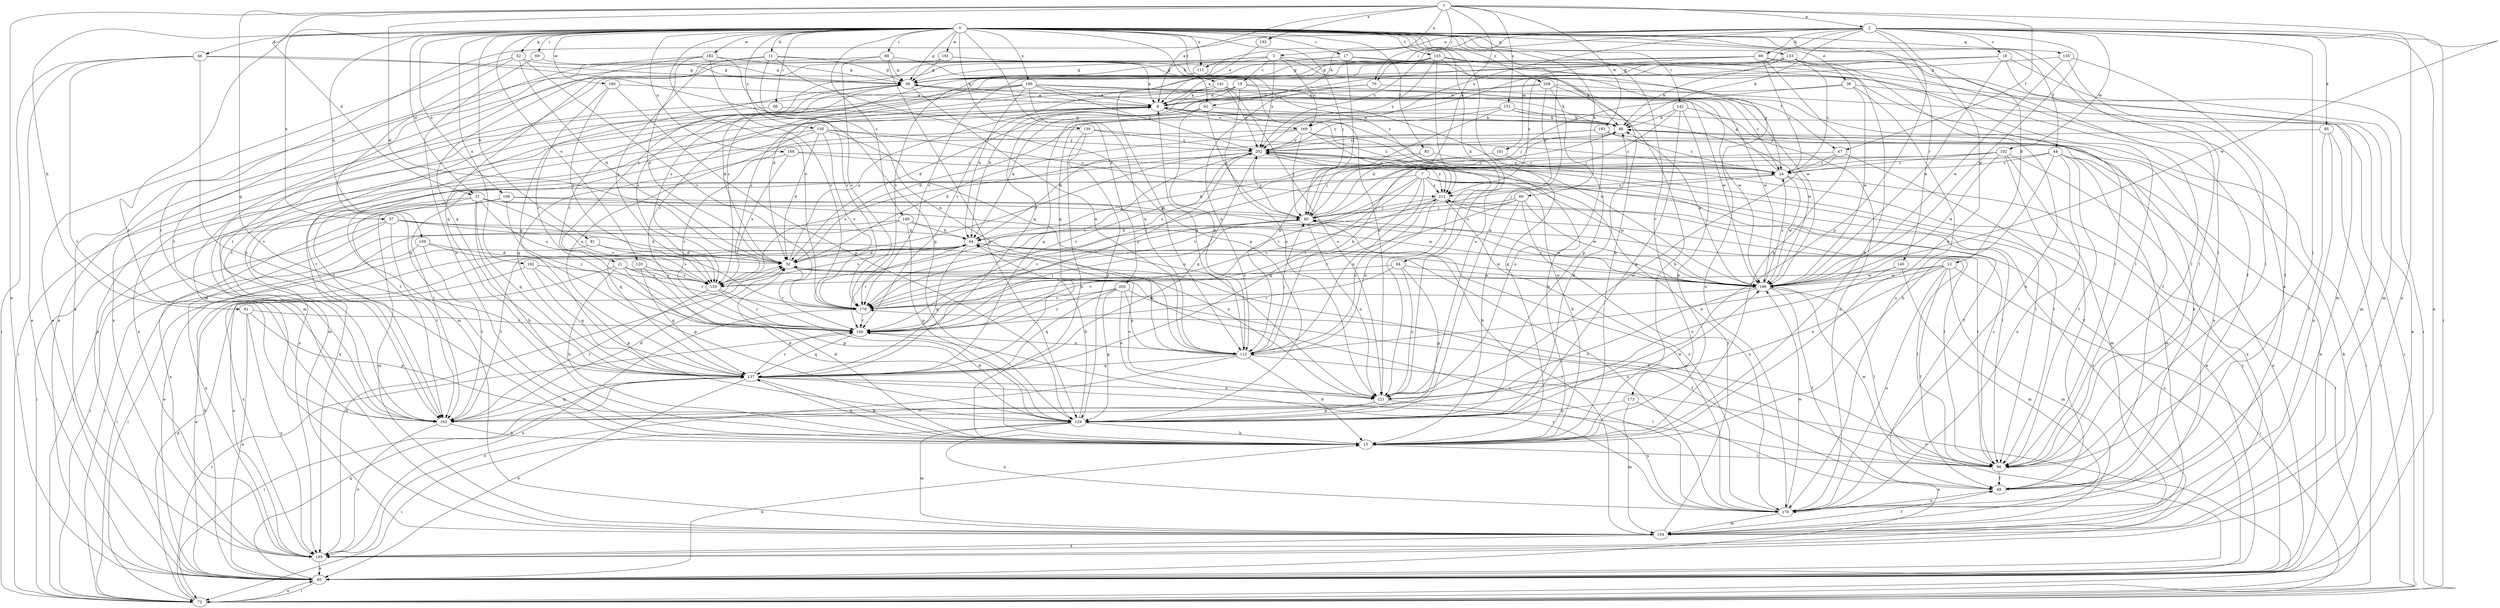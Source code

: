 strict digraph  {
0;
1;
2;
3;
7;
8;
11;
12;
15;
17;
18;
19;
21;
24;
31;
32;
36;
37;
40;
44;
46;
47;
48;
52;
56;
60;
61;
62;
64;
66;
68;
69;
70;
72;
80;
81;
84;
85;
86;
88;
93;
96;
101;
102;
104;
108;
109;
111;
112;
120;
121;
129;
130;
133;
135;
137;
141;
142;
145;
146;
149;
150;
151;
153;
155;
162;
168;
169;
170;
173;
178;
180;
181;
182;
183;
186;
190;
192;
193;
195;
202;
205;
208;
211;
0 -> 11  [label=b];
0 -> 12  [label=b];
0 -> 17  [label=c];
0 -> 31  [label=d];
0 -> 36  [label=e];
0 -> 37  [label=e];
0 -> 44  [label=f];
0 -> 46  [label=f];
0 -> 52  [label=g];
0 -> 56  [label=g];
0 -> 60  [label=h];
0 -> 61  [label=h];
0 -> 62  [label=h];
0 -> 66  [label=i];
0 -> 68  [label=i];
0 -> 69  [label=i];
0 -> 80  [label=j];
0 -> 81  [label=k];
0 -> 84  [label=k];
0 -> 93  [label=l];
0 -> 96  [label=l];
0 -> 108  [label=n];
0 -> 109  [label=n];
0 -> 111  [label=n];
0 -> 120  [label=o];
0 -> 121  [label=o];
0 -> 129  [label=p];
0 -> 130  [label=q];
0 -> 133  [label=q];
0 -> 135  [label=q];
0 -> 141  [label=r];
0 -> 142  [label=r];
0 -> 145  [label=r];
0 -> 149  [label=s];
0 -> 150  [label=s];
0 -> 155  [label=t];
0 -> 162  [label=t];
0 -> 168  [label=u];
0 -> 173  [label=v];
0 -> 178  [label=v];
0 -> 180  [label=w];
0 -> 181  [label=w];
0 -> 182  [label=w];
0 -> 190  [label=x];
0 -> 192  [label=x];
0 -> 205  [label=z];
0 -> 208  [label=z];
1 -> 2  [label=a];
1 -> 3  [label=a];
1 -> 7  [label=a];
1 -> 8  [label=a];
1 -> 31  [label=d];
1 -> 32  [label=d];
1 -> 40  [label=e];
1 -> 47  [label=f];
1 -> 70  [label=i];
1 -> 137  [label=q];
1 -> 151  [label=s];
1 -> 183  [label=w];
1 -> 186  [label=w];
1 -> 193  [label=x];
2 -> 15  [label=b];
2 -> 18  [label=c];
2 -> 40  [label=e];
2 -> 62  [label=h];
2 -> 70  [label=i];
2 -> 72  [label=i];
2 -> 85  [label=k];
2 -> 86  [label=k];
2 -> 88  [label=k];
2 -> 96  [label=l];
2 -> 101  [label=m];
2 -> 102  [label=m];
2 -> 111  [label=n];
2 -> 129  [label=p];
2 -> 162  [label=t];
2 -> 169  [label=u];
2 -> 186  [label=w];
2 -> 195  [label=x];
2 -> 202  [label=y];
3 -> 19  [label=c];
3 -> 21  [label=c];
3 -> 40  [label=e];
3 -> 47  [label=f];
3 -> 96  [label=l];
3 -> 112  [label=n];
3 -> 137  [label=q];
3 -> 169  [label=u];
3 -> 202  [label=y];
7 -> 15  [label=b];
7 -> 96  [label=l];
7 -> 112  [label=n];
7 -> 137  [label=q];
7 -> 146  [label=r];
7 -> 162  [label=t];
7 -> 178  [label=v];
7 -> 186  [label=w];
7 -> 195  [label=x];
7 -> 211  [label=z];
8 -> 88  [label=k];
8 -> 104  [label=m];
8 -> 162  [label=t];
8 -> 169  [label=u];
8 -> 186  [label=w];
8 -> 211  [label=z];
11 -> 56  [label=g];
11 -> 104  [label=m];
11 -> 129  [label=p];
11 -> 153  [label=s];
11 -> 178  [label=v];
11 -> 186  [label=w];
12 -> 48  [label=f];
12 -> 72  [label=i];
12 -> 104  [label=m];
12 -> 112  [label=n];
12 -> 121  [label=o];
12 -> 170  [label=u];
12 -> 178  [label=v];
12 -> 186  [label=w];
15 -> 32  [label=d];
15 -> 56  [label=g];
15 -> 96  [label=l];
15 -> 137  [label=q];
17 -> 24  [label=c];
17 -> 48  [label=f];
17 -> 56  [label=g];
17 -> 80  [label=j];
17 -> 153  [label=s];
18 -> 56  [label=g];
18 -> 72  [label=i];
18 -> 170  [label=u];
18 -> 178  [label=v];
18 -> 186  [label=w];
19 -> 8  [label=a];
19 -> 64  [label=h];
19 -> 88  [label=k];
19 -> 121  [label=o];
19 -> 162  [label=t];
19 -> 186  [label=w];
21 -> 15  [label=b];
21 -> 129  [label=p];
21 -> 153  [label=s];
21 -> 170  [label=u];
21 -> 178  [label=v];
21 -> 195  [label=x];
24 -> 56  [label=g];
24 -> 72  [label=i];
24 -> 80  [label=j];
24 -> 186  [label=w];
24 -> 211  [label=z];
31 -> 15  [label=b];
31 -> 72  [label=i];
31 -> 80  [label=j];
31 -> 96  [label=l];
31 -> 104  [label=m];
31 -> 137  [label=q];
31 -> 153  [label=s];
31 -> 178  [label=v];
32 -> 8  [label=a];
32 -> 121  [label=o];
32 -> 146  [label=r];
32 -> 186  [label=w];
36 -> 8  [label=a];
36 -> 40  [label=e];
36 -> 80  [label=j];
36 -> 170  [label=u];
36 -> 186  [label=w];
37 -> 32  [label=d];
37 -> 64  [label=h];
37 -> 72  [label=i];
37 -> 121  [label=o];
37 -> 162  [label=t];
37 -> 195  [label=x];
40 -> 15  [label=b];
40 -> 64  [label=h];
40 -> 72  [label=i];
40 -> 88  [label=k];
40 -> 137  [label=q];
40 -> 178  [label=v];
40 -> 202  [label=y];
40 -> 211  [label=z];
44 -> 15  [label=b];
44 -> 24  [label=c];
44 -> 40  [label=e];
44 -> 96  [label=l];
44 -> 104  [label=m];
44 -> 146  [label=r];
44 -> 170  [label=u];
46 -> 15  [label=b];
46 -> 40  [label=e];
46 -> 56  [label=g];
46 -> 72  [label=i];
46 -> 112  [label=n];
46 -> 162  [label=t];
47 -> 24  [label=c];
47 -> 96  [label=l];
47 -> 121  [label=o];
47 -> 162  [label=t];
48 -> 88  [label=k];
48 -> 170  [label=u];
52 -> 15  [label=b];
52 -> 32  [label=d];
52 -> 40  [label=e];
52 -> 56  [label=g];
52 -> 178  [label=v];
56 -> 8  [label=a];
56 -> 32  [label=d];
56 -> 112  [label=n];
56 -> 146  [label=r];
56 -> 153  [label=s];
60 -> 15  [label=b];
60 -> 80  [label=j];
60 -> 137  [label=q];
60 -> 146  [label=r];
60 -> 170  [label=u];
60 -> 186  [label=w];
61 -> 40  [label=e];
61 -> 129  [label=p];
61 -> 146  [label=r];
61 -> 195  [label=x];
62 -> 64  [label=h];
62 -> 80  [label=j];
62 -> 88  [label=k];
62 -> 112  [label=n];
62 -> 137  [label=q];
64 -> 32  [label=d];
64 -> 96  [label=l];
64 -> 137  [label=q];
64 -> 146  [label=r];
64 -> 153  [label=s];
64 -> 162  [label=t];
64 -> 170  [label=u];
64 -> 186  [label=w];
64 -> 195  [label=x];
66 -> 72  [label=i];
66 -> 88  [label=k];
68 -> 56  [label=g];
68 -> 121  [label=o];
68 -> 129  [label=p];
68 -> 178  [label=v];
68 -> 195  [label=x];
69 -> 15  [label=b];
69 -> 56  [label=g];
70 -> 8  [label=a];
70 -> 24  [label=c];
70 -> 112  [label=n];
72 -> 32  [label=d];
72 -> 40  [label=e];
72 -> 146  [label=r];
80 -> 64  [label=h];
80 -> 88  [label=k];
80 -> 121  [label=o];
80 -> 178  [label=v];
80 -> 186  [label=w];
80 -> 202  [label=y];
81 -> 32  [label=d];
81 -> 72  [label=i];
81 -> 153  [label=s];
84 -> 121  [label=o];
84 -> 129  [label=p];
84 -> 146  [label=r];
84 -> 153  [label=s];
84 -> 186  [label=w];
85 -> 48  [label=f];
85 -> 72  [label=i];
85 -> 170  [label=u];
85 -> 202  [label=y];
86 -> 15  [label=b];
86 -> 24  [label=c];
86 -> 56  [label=g];
86 -> 96  [label=l];
86 -> 104  [label=m];
86 -> 137  [label=q];
86 -> 146  [label=r];
86 -> 162  [label=t];
88 -> 8  [label=a];
88 -> 72  [label=i];
88 -> 202  [label=y];
93 -> 24  [label=c];
93 -> 80  [label=j];
93 -> 195  [label=x];
96 -> 32  [label=d];
96 -> 48  [label=f];
96 -> 186  [label=w];
96 -> 211  [label=z];
101 -> 24  [label=c];
101 -> 64  [label=h];
102 -> 24  [label=c];
102 -> 48  [label=f];
102 -> 104  [label=m];
102 -> 153  [label=s];
102 -> 178  [label=v];
102 -> 186  [label=w];
102 -> 195  [label=x];
104 -> 48  [label=f];
104 -> 80  [label=j];
104 -> 195  [label=x];
104 -> 202  [label=y];
108 -> 72  [label=i];
108 -> 80  [label=j];
108 -> 146  [label=r];
108 -> 186  [label=w];
108 -> 195  [label=x];
109 -> 32  [label=d];
109 -> 72  [label=i];
109 -> 129  [label=p];
109 -> 162  [label=t];
111 -> 15  [label=b];
111 -> 32  [label=d];
112 -> 8  [label=a];
112 -> 15  [label=b];
112 -> 64  [label=h];
112 -> 72  [label=i];
112 -> 80  [label=j];
112 -> 88  [label=k];
112 -> 137  [label=q];
112 -> 195  [label=x];
112 -> 211  [label=z];
120 -> 129  [label=p];
120 -> 137  [label=q];
120 -> 153  [label=s];
121 -> 129  [label=p];
121 -> 162  [label=t];
121 -> 170  [label=u];
129 -> 15  [label=b];
129 -> 64  [label=h];
129 -> 72  [label=i];
129 -> 88  [label=k];
129 -> 104  [label=m];
129 -> 170  [label=u];
130 -> 15  [label=b];
130 -> 24  [label=c];
130 -> 129  [label=p];
130 -> 137  [label=q];
130 -> 202  [label=y];
133 -> 15  [label=b];
133 -> 24  [label=c];
133 -> 56  [label=g];
133 -> 88  [label=k];
133 -> 96  [label=l];
133 -> 137  [label=q];
133 -> 170  [label=u];
133 -> 211  [label=z];
135 -> 48  [label=f];
135 -> 56  [label=g];
135 -> 96  [label=l];
135 -> 186  [label=w];
137 -> 8  [label=a];
137 -> 15  [label=b];
137 -> 40  [label=e];
137 -> 56  [label=g];
137 -> 72  [label=i];
137 -> 96  [label=l];
137 -> 121  [label=o];
137 -> 146  [label=r];
141 -> 8  [label=a];
141 -> 40  [label=e];
141 -> 121  [label=o];
141 -> 153  [label=s];
141 -> 186  [label=w];
141 -> 202  [label=y];
142 -> 15  [label=b];
142 -> 80  [label=j];
142 -> 88  [label=k];
142 -> 129  [label=p];
142 -> 170  [label=u];
145 -> 104  [label=m];
145 -> 121  [label=o];
145 -> 186  [label=w];
146 -> 80  [label=j];
146 -> 112  [label=n];
146 -> 137  [label=q];
146 -> 202  [label=y];
149 -> 40  [label=e];
149 -> 64  [label=h];
149 -> 72  [label=i];
149 -> 129  [label=p];
149 -> 170  [label=u];
150 -> 32  [label=d];
150 -> 104  [label=m];
150 -> 121  [label=o];
150 -> 162  [label=t];
150 -> 178  [label=v];
150 -> 202  [label=y];
150 -> 211  [label=z];
151 -> 32  [label=d];
151 -> 72  [label=i];
151 -> 88  [label=k];
151 -> 112  [label=n];
151 -> 186  [label=w];
151 -> 202  [label=y];
153 -> 15  [label=b];
153 -> 146  [label=r];
153 -> 162  [label=t];
155 -> 8  [label=a];
155 -> 56  [label=g];
155 -> 88  [label=k];
155 -> 96  [label=l];
155 -> 104  [label=m];
155 -> 121  [label=o];
155 -> 153  [label=s];
155 -> 170  [label=u];
155 -> 178  [label=v];
155 -> 202  [label=y];
162 -> 15  [label=b];
162 -> 32  [label=d];
162 -> 137  [label=q];
162 -> 186  [label=w];
162 -> 195  [label=x];
168 -> 24  [label=c];
168 -> 48  [label=f];
168 -> 146  [label=r];
168 -> 153  [label=s];
169 -> 15  [label=b];
169 -> 32  [label=d];
169 -> 40  [label=e];
169 -> 80  [label=j];
169 -> 195  [label=x];
169 -> 202  [label=y];
169 -> 211  [label=z];
170 -> 104  [label=m];
170 -> 146  [label=r];
170 -> 186  [label=w];
170 -> 211  [label=z];
173 -> 40  [label=e];
173 -> 104  [label=m];
173 -> 129  [label=p];
178 -> 146  [label=r];
178 -> 195  [label=x];
180 -> 8  [label=a];
180 -> 129  [label=p];
180 -> 146  [label=r];
180 -> 153  [label=s];
181 -> 8  [label=a];
181 -> 56  [label=g];
181 -> 162  [label=t];
181 -> 211  [label=z];
182 -> 32  [label=d];
182 -> 56  [label=g];
182 -> 129  [label=p];
182 -> 137  [label=q];
182 -> 162  [label=t];
182 -> 178  [label=v];
183 -> 24  [label=c];
183 -> 64  [label=h];
183 -> 121  [label=o];
183 -> 170  [label=u];
183 -> 202  [label=y];
186 -> 24  [label=c];
186 -> 48  [label=f];
186 -> 80  [label=j];
186 -> 88  [label=k];
186 -> 96  [label=l];
186 -> 162  [label=t];
186 -> 178  [label=v];
190 -> 8  [label=a];
190 -> 48  [label=f];
190 -> 64  [label=h];
190 -> 104  [label=m];
190 -> 112  [label=n];
190 -> 146  [label=r];
190 -> 186  [label=w];
190 -> 195  [label=x];
190 -> 202  [label=y];
192 -> 40  [label=e];
192 -> 129  [label=p];
192 -> 137  [label=q];
192 -> 153  [label=s];
193 -> 8  [label=a];
195 -> 8  [label=a];
195 -> 32  [label=d];
195 -> 40  [label=e];
202 -> 24  [label=c];
202 -> 32  [label=d];
202 -> 40  [label=e];
202 -> 96  [label=l];
202 -> 137  [label=q];
202 -> 146  [label=r];
202 -> 153  [label=s];
202 -> 178  [label=v];
202 -> 211  [label=z];
205 -> 48  [label=f];
205 -> 112  [label=n];
205 -> 121  [label=o];
205 -> 129  [label=p];
205 -> 137  [label=q];
205 -> 146  [label=r];
205 -> 178  [label=v];
208 -> 8  [label=a];
208 -> 15  [label=b];
208 -> 32  [label=d];
208 -> 104  [label=m];
208 -> 121  [label=o];
208 -> 129  [label=p];
211 -> 80  [label=j];
211 -> 96  [label=l];
211 -> 112  [label=n];
211 -> 178  [label=v];
}

